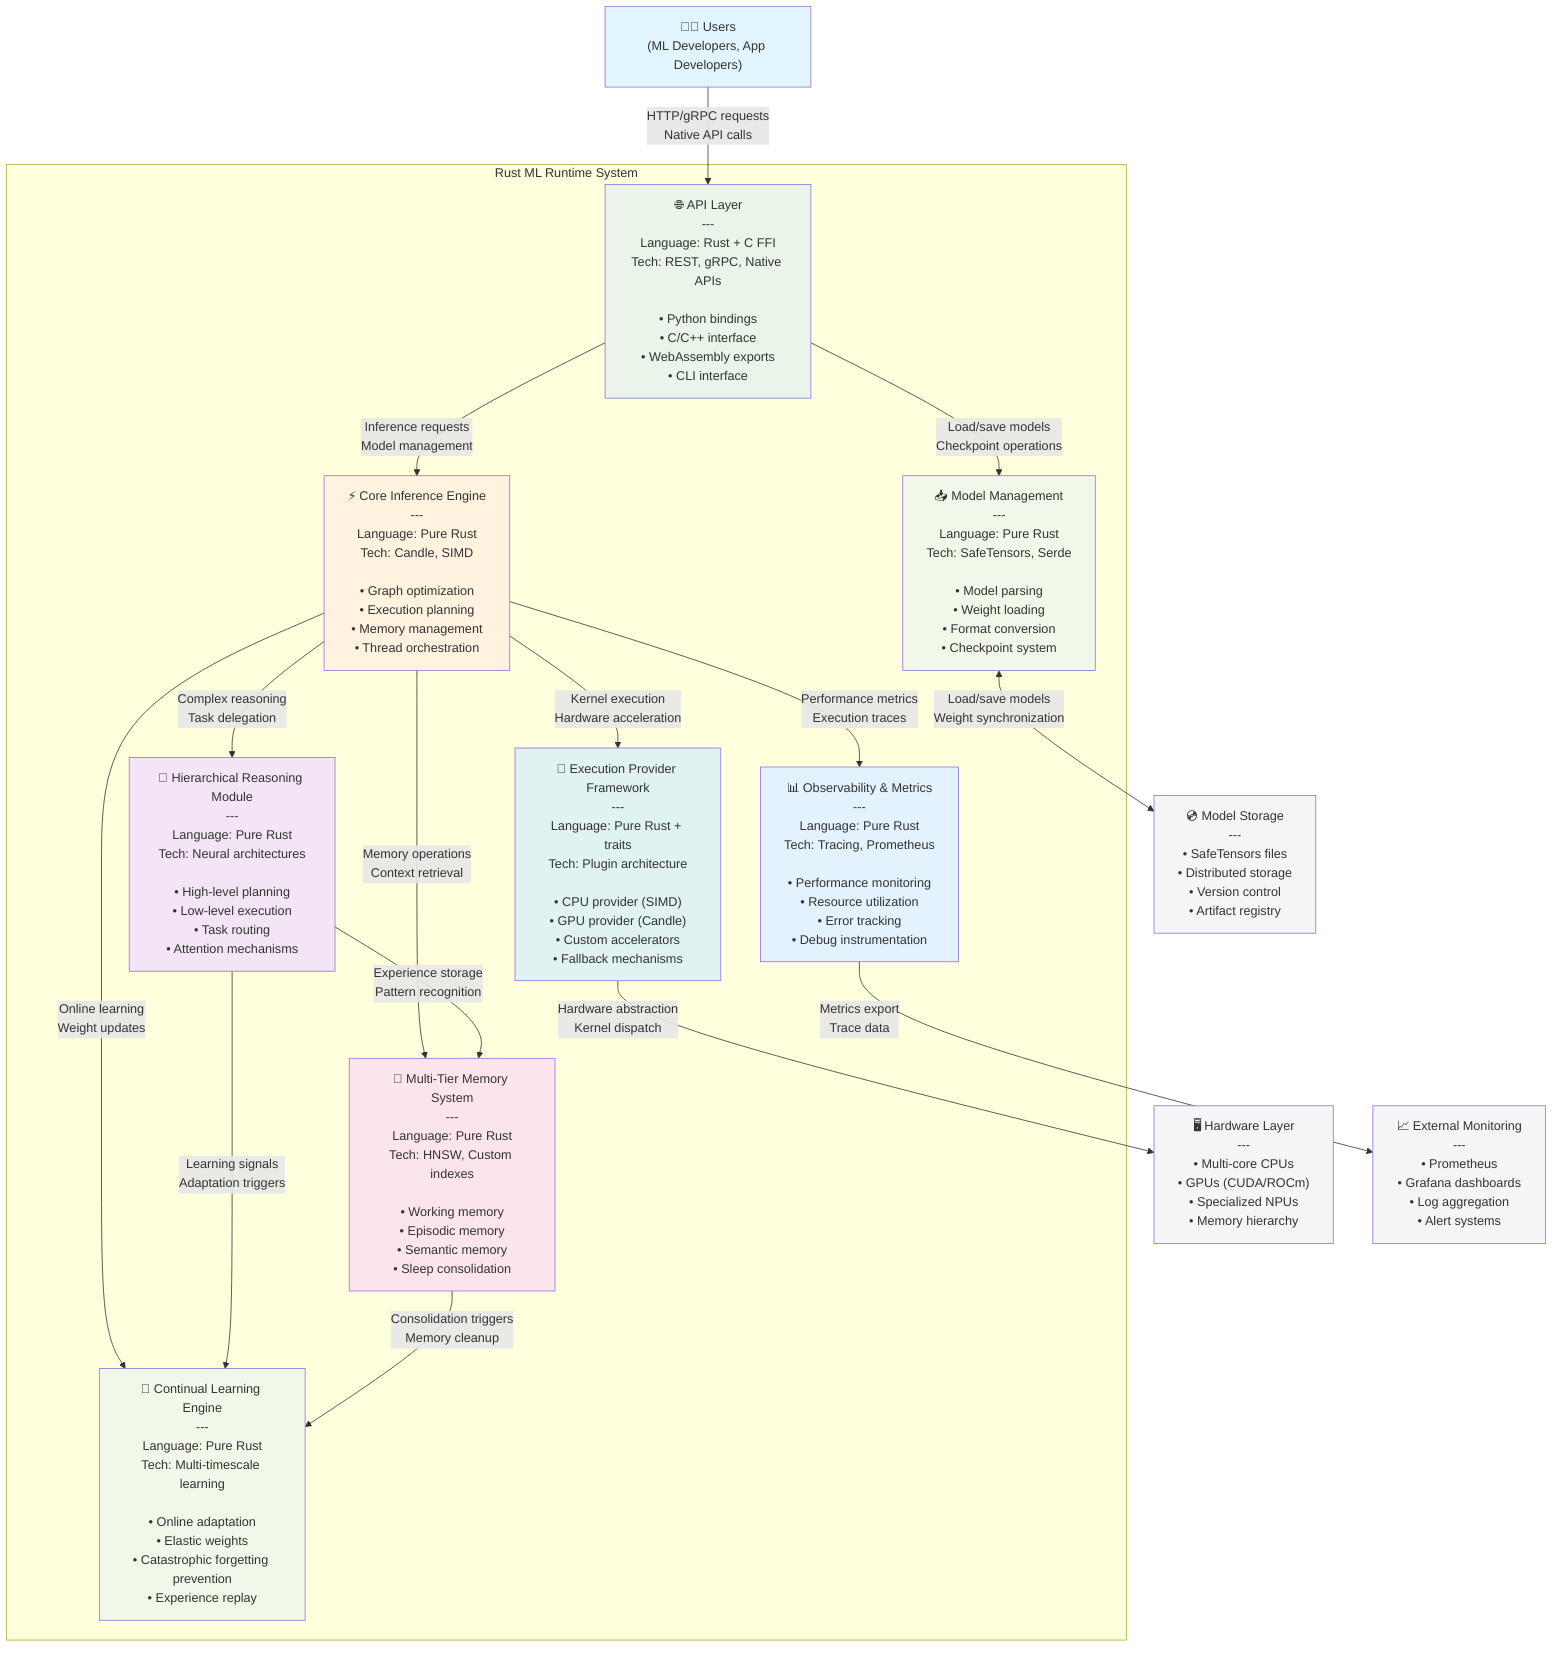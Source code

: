 graph TB
    %% External Actors
    Users["👨‍💻 Users<br/>(ML Developers, App Developers)"]
    
    %% Main Containers within the Rust ML Runtime
    subgraph "Rust ML Runtime System"
        APILayer["🌐 API Layer<br/>---<br/>Language: Rust + C FFI<br/>Tech: REST, gRPC, Native APIs<br/><br/>• Python bindings<br/>• C/C++ interface<br/>• WebAssembly exports<br/>• CLI interface"]
        
        CoreEngine["⚡ Core Inference Engine<br/>---<br/>Language: Pure Rust<br/>Tech: Candle, SIMD<br/><br/>• Graph optimization<br/>• Execution planning<br/>• Memory management<br/>• Thread orchestration"]
        
        HRMModule["🧠 Hierarchical Reasoning Module<br/>---<br/>Language: Pure Rust<br/>Tech: Neural architectures<br/><br/>• High-level planning<br/>• Low-level execution<br/>• Task routing<br/>• Attention mechanisms"]
        
        MemorySystem["💾 Multi-Tier Memory System<br/>---<br/>Language: Pure Rust<br/>Tech: HNSW, Custom indexes<br/><br/>• Working memory<br/>• Episodic memory<br/>• Semantic memory<br/>• Sleep consolidation"]
        
        ExecutionProviders["🔧 Execution Provider Framework<br/>---<br/>Language: Pure Rust + traits<br/>Tech: Plugin architecture<br/><br/>• CPU provider (SIMD)<br/>• GPU provider (Candle)<br/>• Custom accelerators<br/>• Fallback mechanisms"]
        
        ModelLoader["📥 Model Management<br/>---<br/>Language: Pure Rust<br/>Tech: SafeTensors, Serde<br/><br/>• Model parsing<br/>• Weight loading<br/>• Format conversion<br/>• Checkpoint system"]
        
        LearningEngine["🎯 Continual Learning Engine<br/>---<br/>Language: Pure Rust<br/>Tech: Multi-timescale learning<br/><br/>• Online adaptation<br/>• Elastic weights<br/>• Catastrophic forgetting prevention<br/>• Experience replay"]
        
        ObservabilityLayer["📊 Observability & Metrics<br/>---<br/>Language: Pure Rust<br/>Tech: Tracing, Prometheus<br/><br/>• Performance monitoring<br/>• Resource utilization<br/>• Error tracking<br/>• Debug instrumentation"]
    end
    
    %% External Systems
    ModelStorage["💿 Model Storage<br/>---<br/>• SafeTensors files<br/>• Distributed storage<br/>• Version control<br/>• Artifact registry"]
    
    Hardware["🖥️ Hardware Layer<br/>---<br/>• Multi-core CPUs<br/>• GPUs (CUDA/ROCm)<br/>• Specialized NPUs<br/>• Memory hierarchy"]
    
    Monitoring["📈 External Monitoring<br/>---<br/>• Prometheus<br/>• Grafana dashboards<br/>• Log aggregation<br/>• Alert systems"]
    
    %% User Interactions
    Users -->|"HTTP/gRPC requests<br/>Native API calls"| APILayer
    
    %% Internal Container Interactions
    APILayer -->|"Inference requests<br/>Model management"| CoreEngine
    APILayer -->|"Load/save models<br/>Checkpoint operations"| ModelLoader
    
    CoreEngine -->|"Complex reasoning<br/>Task delegation"| HRMModule
    CoreEngine -->|"Memory operations<br/>Context retrieval"| MemorySystem
    CoreEngine -->|"Kernel execution<br/>Hardware acceleration"| ExecutionProviders
    CoreEngine -->|"Online learning<br/>Weight updates"| LearningEngine
    CoreEngine -->|"Performance metrics<br/>Execution traces"| ObservabilityLayer
    
    HRMModule -->|"Experience storage<br/>Pattern recognition"| MemorySystem
    HRMModule -->|"Learning signals<br/>Adaptation triggers"| LearningEngine
    
    MemorySystem -->|"Consolidation triggers<br/>Memory cleanup"| LearningEngine
    
    %% External System Interactions
    ModelLoader <-->|"Load/save models<br/>Weight synchronization"| ModelStorage
    ExecutionProviders -->|"Hardware abstraction<br/>Kernel dispatch"| Hardware
    ObservabilityLayer -->|"Metrics export<br/>Trace data"| Monitoring
    
    %% Styling
    classDef actor fill:#e1f5fe
    classDef api fill:#e8f5e8
    classDef core fill:#fff3e0
    classDef brain fill:#f3e5f5
    classDef memory fill:#fce4ec
    classDef execution fill:#e0f2f1
    classDef learning fill:#f1f8e9
    classDef observability fill:#e3f2fd
    classDef external fill:#f5f5f5
    
    class Users actor
    class APILayer api
    class CoreEngine core
    class HRMModule brain
    class MemorySystem memory
    class ExecutionProviders execution
    class ModelLoader,LearningEngine learning
    class ObservabilityLayer observability
    class ModelStorage,Hardware,Monitoring external